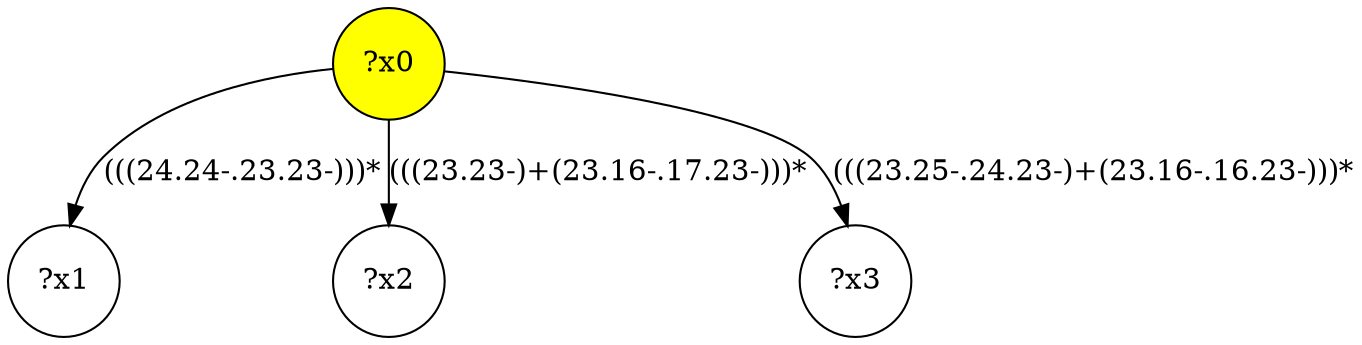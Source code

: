 digraph g {
	x0 [fillcolor="yellow", style="filled," shape=circle, label="?x0"];
	x1 [shape=circle, label="?x1"];
	x0 -> x1 [label="(((24.24-.23.23-)))*"];
	x2 [shape=circle, label="?x2"];
	x0 -> x2 [label="(((23.23-)+(23.16-.17.23-)))*"];
	x3 [shape=circle, label="?x3"];
	x0 -> x3 [label="(((23.25-.24.23-)+(23.16-.16.23-)))*"];
}

